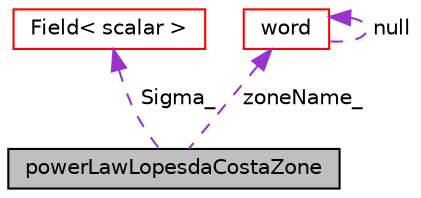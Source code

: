 digraph "powerLawLopesdaCostaZone"
{
  bgcolor="transparent";
  edge [fontname="Helvetica",fontsize="10",labelfontname="Helvetica",labelfontsize="10"];
  node [fontname="Helvetica",fontsize="10",shape=record];
  Node1 [label="powerLawLopesdaCostaZone",height=0.2,width=0.4,color="black", fillcolor="grey75", style="filled" fontcolor="black"];
  Node2 -> Node1 [dir="back",color="darkorchid3",fontsize="10",style="dashed",label=" Sigma_" ,fontname="Helvetica"];
  Node2 [label="Field\< scalar \>",height=0.2,width=0.4,color="red",URL="$classFoam_1_1Field.html"];
  Node3 -> Node1 [dir="back",color="darkorchid3",fontsize="10",style="dashed",label=" zoneName_" ,fontname="Helvetica"];
  Node3 [label="word",height=0.2,width=0.4,color="red",URL="$classFoam_1_1word.html",tooltip="A class for handling words, derived from Foam::string. "];
  Node3 -> Node3 [dir="back",color="darkorchid3",fontsize="10",style="dashed",label=" null" ,fontname="Helvetica"];
}
